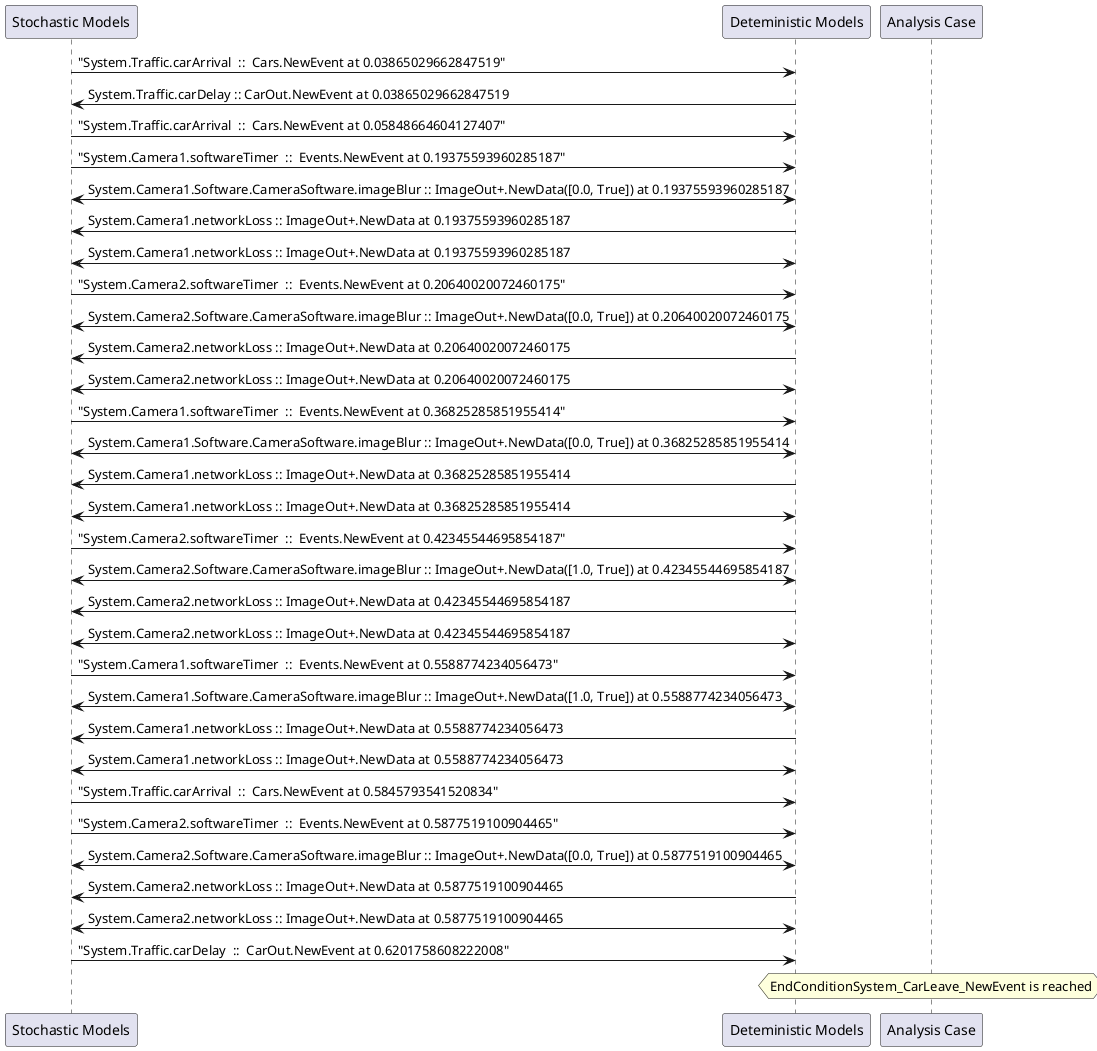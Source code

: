 
	@startuml
	participant "Stochastic Models" as stochmodel
	participant "Deteministic Models" as detmodel
	participant "Analysis Case" as analysis
	{41780_stop} stochmodel -> detmodel : "System.Traffic.carArrival  ::  Cars.NewEvent at 0.03865029662847519"
{41794_start} detmodel -> stochmodel : System.Traffic.carDelay :: CarOut.NewEvent at 0.03865029662847519
{41781_stop} stochmodel -> detmodel : "System.Traffic.carArrival  ::  Cars.NewEvent at 0.05848664604127407"
{41749_stop} stochmodel -> detmodel : "System.Camera1.softwareTimer  ::  Events.NewEvent at 0.19375593960285187"
detmodel <-> stochmodel : System.Camera1.Software.CameraSoftware.imageBlur :: ImageOut+.NewData([0.0, True]) at 0.19375593960285187
detmodel -> stochmodel : System.Camera1.networkLoss :: ImageOut+.NewData at 0.19375593960285187
detmodel <-> stochmodel : System.Camera1.networkLoss :: ImageOut+.NewData at 0.19375593960285187
{41765_stop} stochmodel -> detmodel : "System.Camera2.softwareTimer  ::  Events.NewEvent at 0.20640020072460175"
detmodel <-> stochmodel : System.Camera2.Software.CameraSoftware.imageBlur :: ImageOut+.NewData([0.0, True]) at 0.20640020072460175
detmodel -> stochmodel : System.Camera2.networkLoss :: ImageOut+.NewData at 0.20640020072460175
detmodel <-> stochmodel : System.Camera2.networkLoss :: ImageOut+.NewData at 0.20640020072460175
{41750_stop} stochmodel -> detmodel : "System.Camera1.softwareTimer  ::  Events.NewEvent at 0.36825285851955414"
detmodel <-> stochmodel : System.Camera1.Software.CameraSoftware.imageBlur :: ImageOut+.NewData([0.0, True]) at 0.36825285851955414
detmodel -> stochmodel : System.Camera1.networkLoss :: ImageOut+.NewData at 0.36825285851955414
detmodel <-> stochmodel : System.Camera1.networkLoss :: ImageOut+.NewData at 0.36825285851955414
{41766_stop} stochmodel -> detmodel : "System.Camera2.softwareTimer  ::  Events.NewEvent at 0.42345544695854187"
detmodel <-> stochmodel : System.Camera2.Software.CameraSoftware.imageBlur :: ImageOut+.NewData([1.0, True]) at 0.42345544695854187
detmodel -> stochmodel : System.Camera2.networkLoss :: ImageOut+.NewData at 0.42345544695854187
detmodel <-> stochmodel : System.Camera2.networkLoss :: ImageOut+.NewData at 0.42345544695854187
{41751_stop} stochmodel -> detmodel : "System.Camera1.softwareTimer  ::  Events.NewEvent at 0.5588774234056473"
detmodel <-> stochmodel : System.Camera1.Software.CameraSoftware.imageBlur :: ImageOut+.NewData([1.0, True]) at 0.5588774234056473
detmodel -> stochmodel : System.Camera1.networkLoss :: ImageOut+.NewData at 0.5588774234056473
detmodel <-> stochmodel : System.Camera1.networkLoss :: ImageOut+.NewData at 0.5588774234056473
{41782_stop} stochmodel -> detmodel : "System.Traffic.carArrival  ::  Cars.NewEvent at 0.5845793541520834"
{41767_stop} stochmodel -> detmodel : "System.Camera2.softwareTimer  ::  Events.NewEvent at 0.5877519100904465"
detmodel <-> stochmodel : System.Camera2.Software.CameraSoftware.imageBlur :: ImageOut+.NewData([0.0, True]) at 0.5877519100904465
detmodel -> stochmodel : System.Camera2.networkLoss :: ImageOut+.NewData at 0.5877519100904465
detmodel <-> stochmodel : System.Camera2.networkLoss :: ImageOut+.NewData at 0.5877519100904465
{41794_stop} stochmodel -> detmodel : "System.Traffic.carDelay  ::  CarOut.NewEvent at 0.6201758608222008"
{41794_start} <-> {41794_stop} : delay
hnote over analysis 
EndConditionSystem_CarLeave_NewEvent is reached
endnote
@enduml